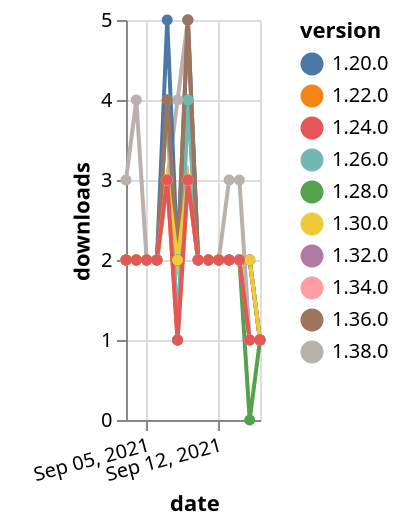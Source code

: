 {"$schema": "https://vega.github.io/schema/vega-lite/v5.json", "description": "A simple bar chart with embedded data.", "data": {"values": [{"date": "2021-09-03", "total": 1045, "delta": 2, "version": "1.34.0"}, {"date": "2021-09-04", "total": 1047, "delta": 2, "version": "1.34.0"}, {"date": "2021-09-05", "total": 1049, "delta": 2, "version": "1.34.0"}, {"date": "2021-09-06", "total": 1051, "delta": 2, "version": "1.34.0"}, {"date": "2021-09-07", "total": 1054, "delta": 3, "version": "1.34.0"}, {"date": "2021-09-08", "total": 1056, "delta": 2, "version": "1.34.0"}, {"date": "2021-09-09", "total": 1059, "delta": 3, "version": "1.34.0"}, {"date": "2021-09-10", "total": 1061, "delta": 2, "version": "1.34.0"}, {"date": "2021-09-11", "total": 1063, "delta": 2, "version": "1.34.0"}, {"date": "2021-09-12", "total": 1065, "delta": 2, "version": "1.34.0"}, {"date": "2021-09-13", "total": 1067, "delta": 2, "version": "1.34.0"}, {"date": "2021-09-14", "total": 1069, "delta": 2, "version": "1.34.0"}, {"date": "2021-09-15", "total": 1071, "delta": 2, "version": "1.34.0"}, {"date": "2021-09-16", "total": 1072, "delta": 1, "version": "1.34.0"}, {"date": "2021-09-03", "total": 1536, "delta": 2, "version": "1.32.0"}, {"date": "2021-09-04", "total": 1538, "delta": 2, "version": "1.32.0"}, {"date": "2021-09-05", "total": 1540, "delta": 2, "version": "1.32.0"}, {"date": "2021-09-06", "total": 1542, "delta": 2, "version": "1.32.0"}, {"date": "2021-09-07", "total": 1545, "delta": 3, "version": "1.32.0"}, {"date": "2021-09-08", "total": 1547, "delta": 2, "version": "1.32.0"}, {"date": "2021-09-09", "total": 1550, "delta": 3, "version": "1.32.0"}, {"date": "2021-09-10", "total": 1552, "delta": 2, "version": "1.32.0"}, {"date": "2021-09-11", "total": 1554, "delta": 2, "version": "1.32.0"}, {"date": "2021-09-12", "total": 1556, "delta": 2, "version": "1.32.0"}, {"date": "2021-09-13", "total": 1558, "delta": 2, "version": "1.32.0"}, {"date": "2021-09-14", "total": 1560, "delta": 2, "version": "1.32.0"}, {"date": "2021-09-15", "total": 1562, "delta": 2, "version": "1.32.0"}, {"date": "2021-09-16", "total": 1563, "delta": 1, "version": "1.32.0"}, {"date": "2021-09-03", "total": 2572, "delta": 2, "version": "1.22.0"}, {"date": "2021-09-04", "total": 2574, "delta": 2, "version": "1.22.0"}, {"date": "2021-09-05", "total": 2576, "delta": 2, "version": "1.22.0"}, {"date": "2021-09-06", "total": 2578, "delta": 2, "version": "1.22.0"}, {"date": "2021-09-07", "total": 2581, "delta": 3, "version": "1.22.0"}, {"date": "2021-09-08", "total": 2582, "delta": 1, "version": "1.22.0"}, {"date": "2021-09-09", "total": 2585, "delta": 3, "version": "1.22.0"}, {"date": "2021-09-10", "total": 2587, "delta": 2, "version": "1.22.0"}, {"date": "2021-09-11", "total": 2589, "delta": 2, "version": "1.22.0"}, {"date": "2021-09-12", "total": 2591, "delta": 2, "version": "1.22.0"}, {"date": "2021-09-13", "total": 2593, "delta": 2, "version": "1.22.0"}, {"date": "2021-09-14", "total": 2595, "delta": 2, "version": "1.22.0"}, {"date": "2021-09-15", "total": 2596, "delta": 1, "version": "1.22.0"}, {"date": "2021-09-16", "total": 2597, "delta": 1, "version": "1.22.0"}, {"date": "2021-09-03", "total": 2390, "delta": 2, "version": "1.28.0"}, {"date": "2021-09-04", "total": 2392, "delta": 2, "version": "1.28.0"}, {"date": "2021-09-05", "total": 2394, "delta": 2, "version": "1.28.0"}, {"date": "2021-09-06", "total": 2396, "delta": 2, "version": "1.28.0"}, {"date": "2021-09-07", "total": 2400, "delta": 4, "version": "1.28.0"}, {"date": "2021-09-08", "total": 2401, "delta": 1, "version": "1.28.0"}, {"date": "2021-09-09", "total": 2405, "delta": 4, "version": "1.28.0"}, {"date": "2021-09-10", "total": 2407, "delta": 2, "version": "1.28.0"}, {"date": "2021-09-11", "total": 2409, "delta": 2, "version": "1.28.0"}, {"date": "2021-09-12", "total": 2411, "delta": 2, "version": "1.28.0"}, {"date": "2021-09-13", "total": 2413, "delta": 2, "version": "1.28.0"}, {"date": "2021-09-14", "total": 2415, "delta": 2, "version": "1.28.0"}, {"date": "2021-09-15", "total": 2415, "delta": 0, "version": "1.28.0"}, {"date": "2021-09-16", "total": 2416, "delta": 1, "version": "1.28.0"}, {"date": "2021-09-03", "total": 2673, "delta": 2, "version": "1.26.0"}, {"date": "2021-09-04", "total": 2675, "delta": 2, "version": "1.26.0"}, {"date": "2021-09-05", "total": 2677, "delta": 2, "version": "1.26.0"}, {"date": "2021-09-06", "total": 2679, "delta": 2, "version": "1.26.0"}, {"date": "2021-09-07", "total": 2683, "delta": 4, "version": "1.26.0"}, {"date": "2021-09-08", "total": 2684, "delta": 1, "version": "1.26.0"}, {"date": "2021-09-09", "total": 2688, "delta": 4, "version": "1.26.0"}, {"date": "2021-09-10", "total": 2690, "delta": 2, "version": "1.26.0"}, {"date": "2021-09-11", "total": 2692, "delta": 2, "version": "1.26.0"}, {"date": "2021-09-12", "total": 2694, "delta": 2, "version": "1.26.0"}, {"date": "2021-09-13", "total": 2696, "delta": 2, "version": "1.26.0"}, {"date": "2021-09-14", "total": 2698, "delta": 2, "version": "1.26.0"}, {"date": "2021-09-15", "total": 2699, "delta": 1, "version": "1.26.0"}, {"date": "2021-09-16", "total": 2700, "delta": 1, "version": "1.26.0"}, {"date": "2021-09-03", "total": 246, "delta": 3, "version": "1.38.0"}, {"date": "2021-09-04", "total": 250, "delta": 4, "version": "1.38.0"}, {"date": "2021-09-05", "total": 252, "delta": 2, "version": "1.38.0"}, {"date": "2021-09-06", "total": 254, "delta": 2, "version": "1.38.0"}, {"date": "2021-09-07", "total": 257, "delta": 3, "version": "1.38.0"}, {"date": "2021-09-08", "total": 261, "delta": 4, "version": "1.38.0"}, {"date": "2021-09-09", "total": 266, "delta": 5, "version": "1.38.0"}, {"date": "2021-09-10", "total": 268, "delta": 2, "version": "1.38.0"}, {"date": "2021-09-11", "total": 270, "delta": 2, "version": "1.38.0"}, {"date": "2021-09-12", "total": 272, "delta": 2, "version": "1.38.0"}, {"date": "2021-09-13", "total": 275, "delta": 3, "version": "1.38.0"}, {"date": "2021-09-14", "total": 278, "delta": 3, "version": "1.38.0"}, {"date": "2021-09-15", "total": 279, "delta": 1, "version": "1.38.0"}, {"date": "2021-09-16", "total": 280, "delta": 1, "version": "1.38.0"}, {"date": "2021-09-03", "total": 3994, "delta": 2, "version": "1.20.0"}, {"date": "2021-09-04", "total": 3996, "delta": 2, "version": "1.20.0"}, {"date": "2021-09-05", "total": 3998, "delta": 2, "version": "1.20.0"}, {"date": "2021-09-06", "total": 4000, "delta": 2, "version": "1.20.0"}, {"date": "2021-09-07", "total": 4005, "delta": 5, "version": "1.20.0"}, {"date": "2021-09-08", "total": 4007, "delta": 2, "version": "1.20.0"}, {"date": "2021-09-09", "total": 4012, "delta": 5, "version": "1.20.0"}, {"date": "2021-09-10", "total": 4014, "delta": 2, "version": "1.20.0"}, {"date": "2021-09-11", "total": 4016, "delta": 2, "version": "1.20.0"}, {"date": "2021-09-12", "total": 4018, "delta": 2, "version": "1.20.0"}, {"date": "2021-09-13", "total": 4020, "delta": 2, "version": "1.20.0"}, {"date": "2021-09-14", "total": 4022, "delta": 2, "version": "1.20.0"}, {"date": "2021-09-15", "total": 4024, "delta": 2, "version": "1.20.0"}, {"date": "2021-09-16", "total": 4025, "delta": 1, "version": "1.20.0"}, {"date": "2021-09-03", "total": 778, "delta": 2, "version": "1.36.0"}, {"date": "2021-09-04", "total": 780, "delta": 2, "version": "1.36.0"}, {"date": "2021-09-05", "total": 782, "delta": 2, "version": "1.36.0"}, {"date": "2021-09-06", "total": 784, "delta": 2, "version": "1.36.0"}, {"date": "2021-09-07", "total": 788, "delta": 4, "version": "1.36.0"}, {"date": "2021-09-08", "total": 790, "delta": 2, "version": "1.36.0"}, {"date": "2021-09-09", "total": 795, "delta": 5, "version": "1.36.0"}, {"date": "2021-09-10", "total": 797, "delta": 2, "version": "1.36.0"}, {"date": "2021-09-11", "total": 799, "delta": 2, "version": "1.36.0"}, {"date": "2021-09-12", "total": 801, "delta": 2, "version": "1.36.0"}, {"date": "2021-09-13", "total": 803, "delta": 2, "version": "1.36.0"}, {"date": "2021-09-14", "total": 805, "delta": 2, "version": "1.36.0"}, {"date": "2021-09-15", "total": 807, "delta": 2, "version": "1.36.0"}, {"date": "2021-09-16", "total": 808, "delta": 1, "version": "1.36.0"}, {"date": "2021-09-03", "total": 1710, "delta": 2, "version": "1.30.0"}, {"date": "2021-09-04", "total": 1712, "delta": 2, "version": "1.30.0"}, {"date": "2021-09-05", "total": 1714, "delta": 2, "version": "1.30.0"}, {"date": "2021-09-06", "total": 1716, "delta": 2, "version": "1.30.0"}, {"date": "2021-09-07", "total": 1719, "delta": 3, "version": "1.30.0"}, {"date": "2021-09-08", "total": 1721, "delta": 2, "version": "1.30.0"}, {"date": "2021-09-09", "total": 1724, "delta": 3, "version": "1.30.0"}, {"date": "2021-09-10", "total": 1726, "delta": 2, "version": "1.30.0"}, {"date": "2021-09-11", "total": 1728, "delta": 2, "version": "1.30.0"}, {"date": "2021-09-12", "total": 1730, "delta": 2, "version": "1.30.0"}, {"date": "2021-09-13", "total": 1732, "delta": 2, "version": "1.30.0"}, {"date": "2021-09-14", "total": 1734, "delta": 2, "version": "1.30.0"}, {"date": "2021-09-15", "total": 1736, "delta": 2, "version": "1.30.0"}, {"date": "2021-09-16", "total": 1737, "delta": 1, "version": "1.30.0"}, {"date": "2021-09-03", "total": 2680, "delta": 2, "version": "1.24.0"}, {"date": "2021-09-04", "total": 2682, "delta": 2, "version": "1.24.0"}, {"date": "2021-09-05", "total": 2684, "delta": 2, "version": "1.24.0"}, {"date": "2021-09-06", "total": 2686, "delta": 2, "version": "1.24.0"}, {"date": "2021-09-07", "total": 2689, "delta": 3, "version": "1.24.0"}, {"date": "2021-09-08", "total": 2690, "delta": 1, "version": "1.24.0"}, {"date": "2021-09-09", "total": 2693, "delta": 3, "version": "1.24.0"}, {"date": "2021-09-10", "total": 2695, "delta": 2, "version": "1.24.0"}, {"date": "2021-09-11", "total": 2697, "delta": 2, "version": "1.24.0"}, {"date": "2021-09-12", "total": 2699, "delta": 2, "version": "1.24.0"}, {"date": "2021-09-13", "total": 2701, "delta": 2, "version": "1.24.0"}, {"date": "2021-09-14", "total": 2703, "delta": 2, "version": "1.24.0"}, {"date": "2021-09-15", "total": 2704, "delta": 1, "version": "1.24.0"}, {"date": "2021-09-16", "total": 2705, "delta": 1, "version": "1.24.0"}]}, "width": "container", "mark": {"type": "line", "point": {"filled": true}}, "encoding": {"x": {"field": "date", "type": "temporal", "timeUnit": "yearmonthdate", "title": "date", "axis": {"labelAngle": -15}}, "y": {"field": "delta", "type": "quantitative", "title": "downloads"}, "color": {"field": "version", "type": "nominal"}, "tooltip": {"field": "delta"}}}